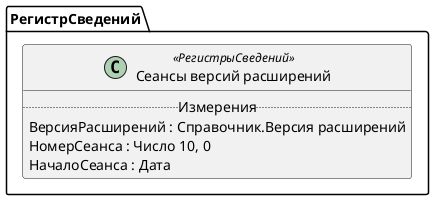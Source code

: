 ﻿@startuml СеансыВерсийРасширений
'!include templates.wsd
'..\include templates.wsd
class РегистрСведений.СеансыВерсийРасширений as "Сеансы версий расширений" <<РегистрыСведений>>
{
..Измерения..
ВерсияРасширений : Справочник.Версия расширений
НомерСеанса : Число 10, 0
НачалоСеанса : Дата
}
@enduml
